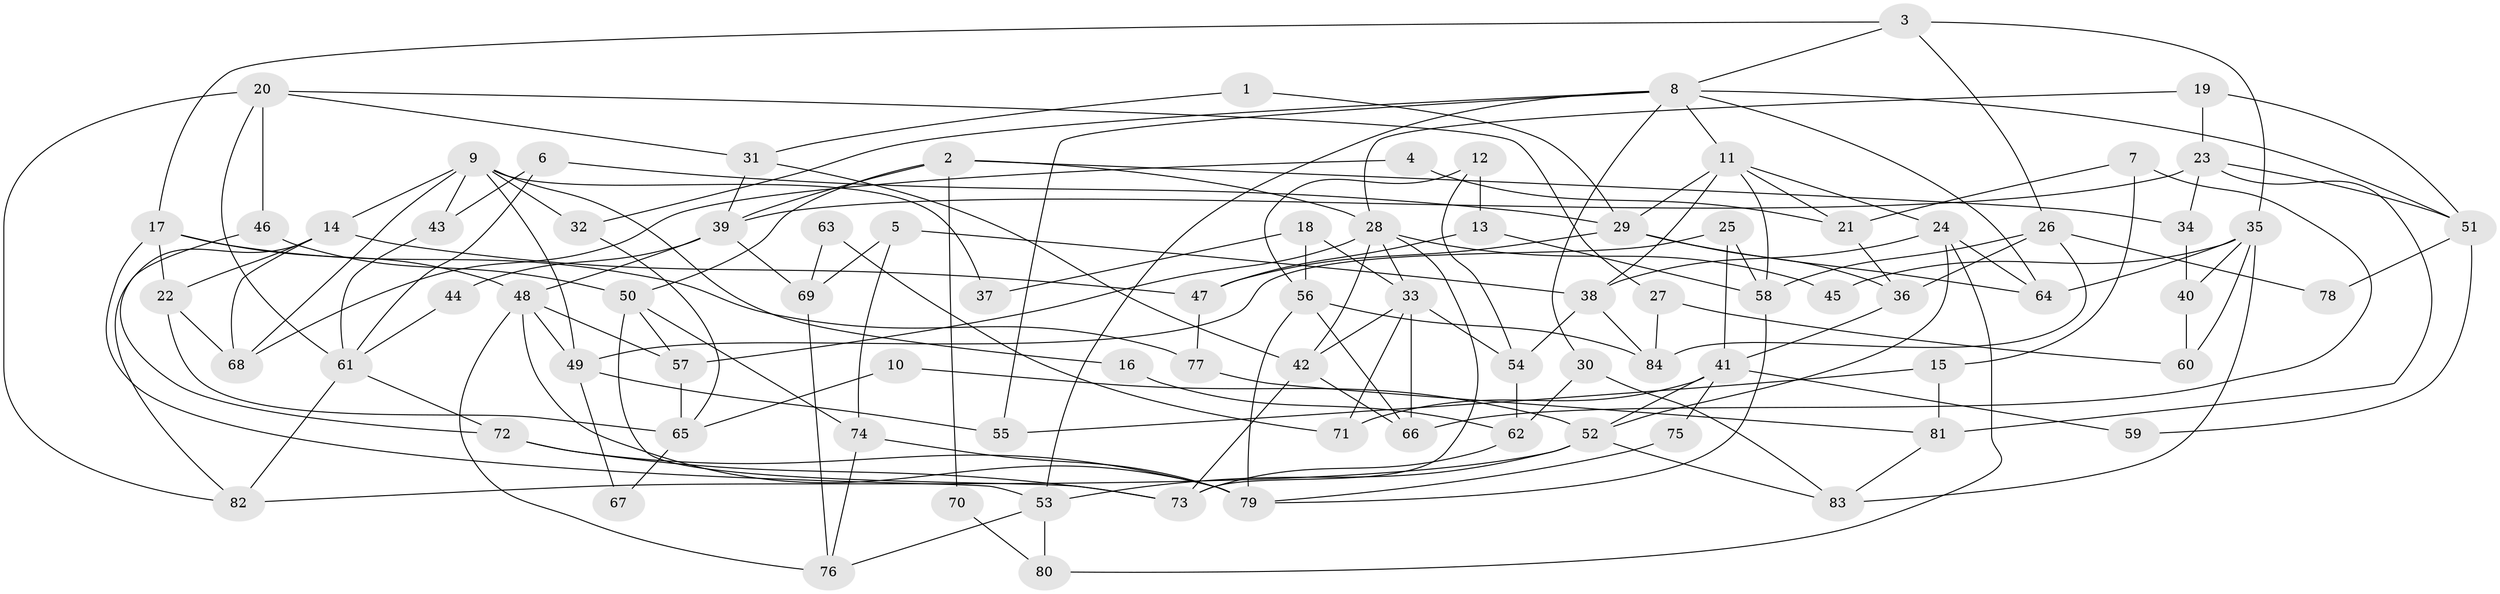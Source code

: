 // Generated by graph-tools (version 1.1) at 2025/11/02/27/25 16:11:22]
// undirected, 84 vertices, 168 edges
graph export_dot {
graph [start="1"]
  node [color=gray90,style=filled];
  1;
  2;
  3;
  4;
  5;
  6;
  7;
  8;
  9;
  10;
  11;
  12;
  13;
  14;
  15;
  16;
  17;
  18;
  19;
  20;
  21;
  22;
  23;
  24;
  25;
  26;
  27;
  28;
  29;
  30;
  31;
  32;
  33;
  34;
  35;
  36;
  37;
  38;
  39;
  40;
  41;
  42;
  43;
  44;
  45;
  46;
  47;
  48;
  49;
  50;
  51;
  52;
  53;
  54;
  55;
  56;
  57;
  58;
  59;
  60;
  61;
  62;
  63;
  64;
  65;
  66;
  67;
  68;
  69;
  70;
  71;
  72;
  73;
  74;
  75;
  76;
  77;
  78;
  79;
  80;
  81;
  82;
  83;
  84;
  1 -- 31;
  1 -- 29;
  2 -- 34;
  2 -- 50;
  2 -- 28;
  2 -- 39;
  2 -- 70;
  3 -- 17;
  3 -- 8;
  3 -- 26;
  3 -- 35;
  4 -- 21;
  4 -- 68;
  5 -- 74;
  5 -- 38;
  5 -- 69;
  6 -- 43;
  6 -- 61;
  6 -- 29;
  7 -- 21;
  7 -- 66;
  7 -- 15;
  8 -- 30;
  8 -- 64;
  8 -- 11;
  8 -- 32;
  8 -- 51;
  8 -- 53;
  8 -- 55;
  9 -- 14;
  9 -- 32;
  9 -- 16;
  9 -- 37;
  9 -- 43;
  9 -- 49;
  9 -- 68;
  10 -- 52;
  10 -- 65;
  11 -- 24;
  11 -- 21;
  11 -- 29;
  11 -- 38;
  11 -- 58;
  12 -- 13;
  12 -- 56;
  12 -- 54;
  13 -- 47;
  13 -- 58;
  14 -- 22;
  14 -- 82;
  14 -- 47;
  14 -- 68;
  15 -- 55;
  15 -- 81;
  16 -- 62;
  17 -- 48;
  17 -- 77;
  17 -- 22;
  17 -- 53;
  18 -- 33;
  18 -- 56;
  18 -- 37;
  19 -- 51;
  19 -- 28;
  19 -- 23;
  20 -- 31;
  20 -- 82;
  20 -- 27;
  20 -- 46;
  20 -- 61;
  21 -- 36;
  22 -- 68;
  22 -- 65;
  23 -- 81;
  23 -- 34;
  23 -- 39;
  23 -- 51;
  24 -- 38;
  24 -- 52;
  24 -- 64;
  24 -- 80;
  25 -- 49;
  25 -- 58;
  25 -- 41;
  26 -- 58;
  26 -- 36;
  26 -- 78;
  26 -- 84;
  27 -- 84;
  27 -- 60;
  28 -- 42;
  28 -- 33;
  28 -- 45;
  28 -- 57;
  28 -- 73;
  29 -- 36;
  29 -- 47;
  29 -- 64;
  30 -- 83;
  30 -- 62;
  31 -- 42;
  31 -- 39;
  32 -- 65;
  33 -- 42;
  33 -- 54;
  33 -- 66;
  33 -- 71;
  34 -- 40;
  35 -- 64;
  35 -- 40;
  35 -- 45;
  35 -- 60;
  35 -- 83;
  36 -- 41;
  38 -- 54;
  38 -- 84;
  39 -- 44;
  39 -- 48;
  39 -- 69;
  40 -- 60;
  41 -- 52;
  41 -- 59;
  41 -- 71;
  41 -- 75;
  42 -- 66;
  42 -- 73;
  43 -- 61;
  44 -- 61;
  46 -- 72;
  46 -- 50;
  47 -- 77;
  48 -- 76;
  48 -- 49;
  48 -- 57;
  48 -- 79;
  49 -- 55;
  49 -- 67;
  50 -- 57;
  50 -- 73;
  50 -- 74;
  51 -- 59;
  51 -- 78;
  52 -- 53;
  52 -- 82;
  52 -- 83;
  53 -- 76;
  53 -- 80;
  54 -- 62;
  56 -- 84;
  56 -- 79;
  56 -- 66;
  57 -- 65;
  58 -- 79;
  61 -- 72;
  61 -- 82;
  62 -- 73;
  63 -- 71;
  63 -- 69;
  65 -- 67;
  69 -- 76;
  70 -- 80;
  72 -- 73;
  72 -- 79;
  74 -- 76;
  74 -- 79;
  75 -- 79;
  77 -- 81;
  81 -- 83;
}
